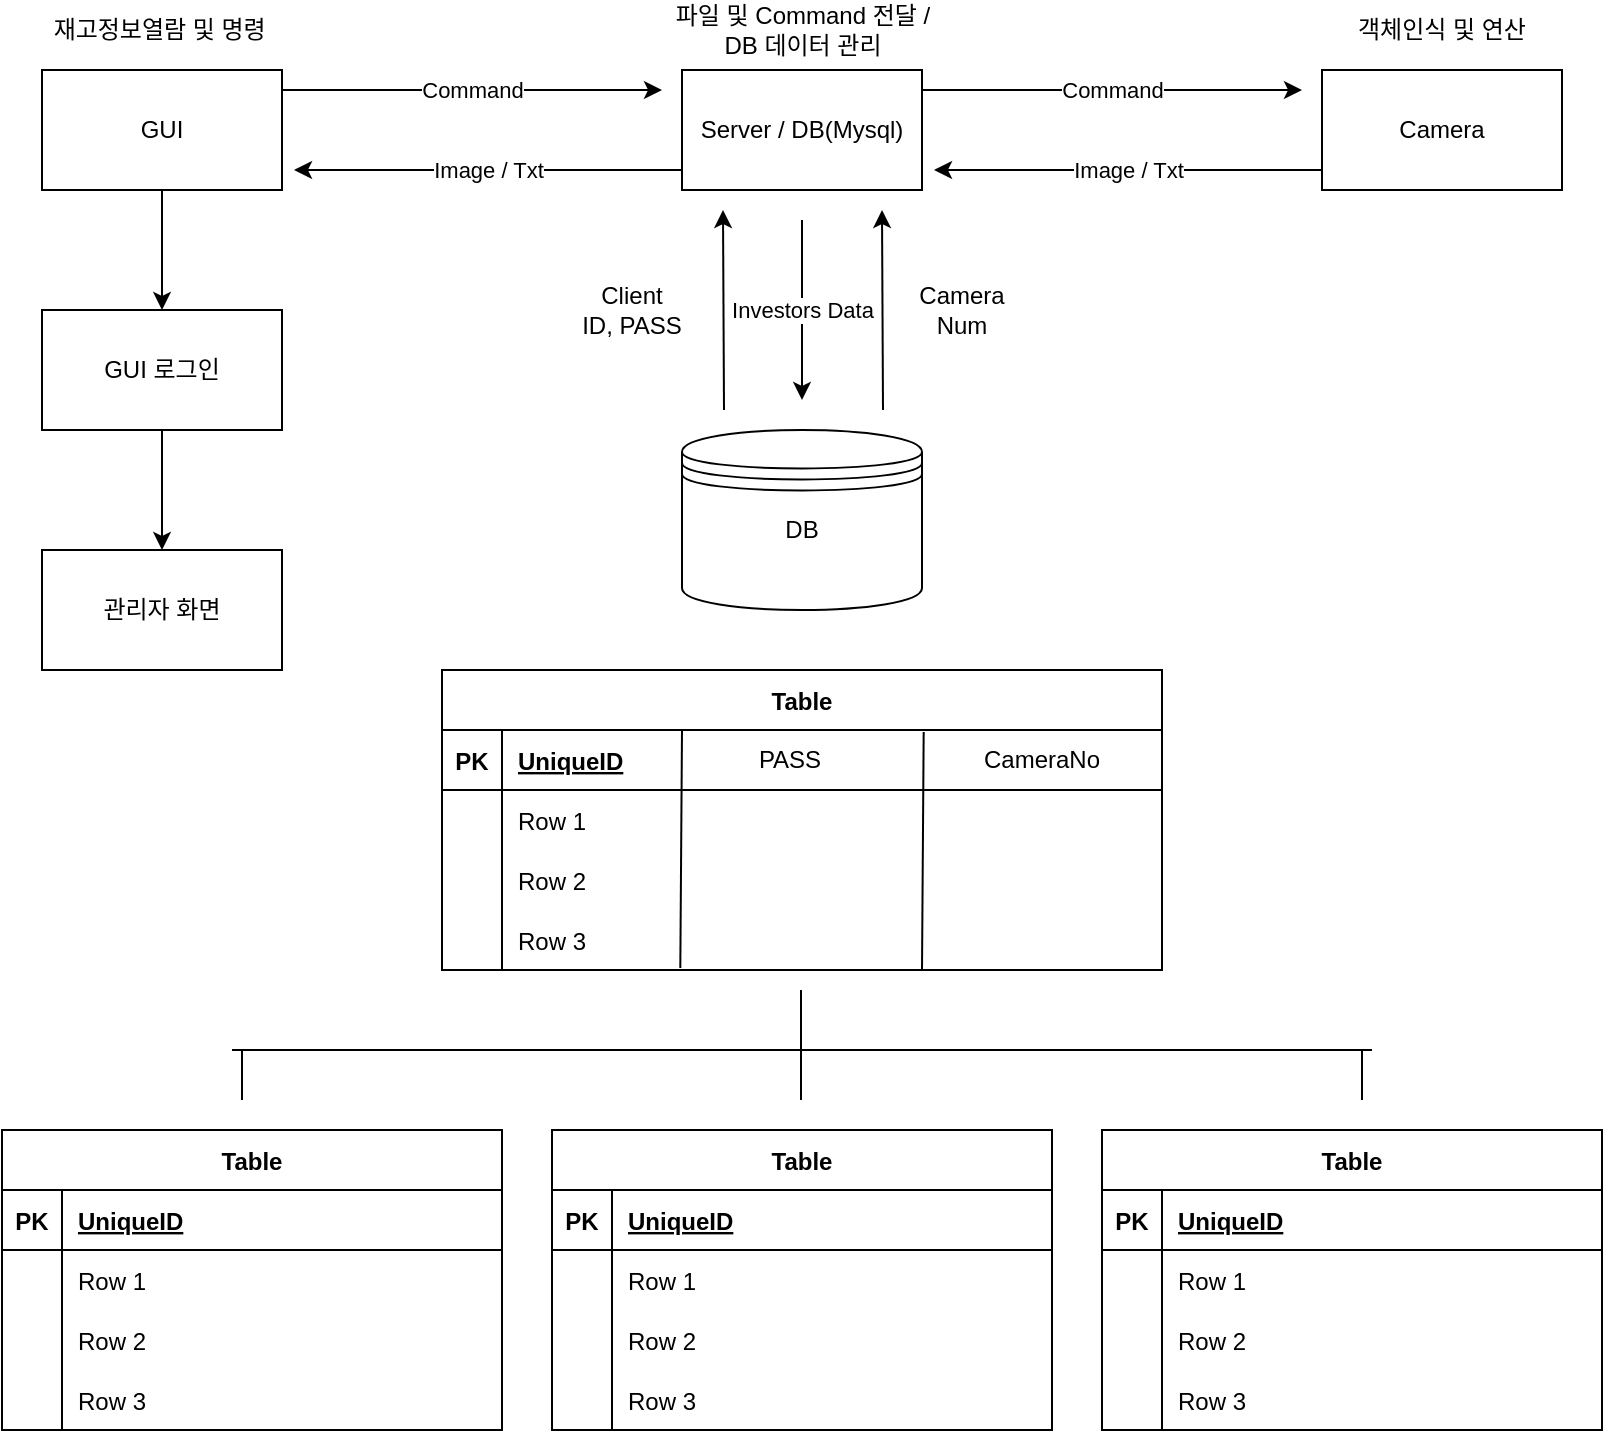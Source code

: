 <mxfile version="14.4.3" type="device"><diagram id="Qzovn9BxkGfQS6PcvdLp" name="Page-1"><mxGraphModel dx="946" dy="621" grid="1" gridSize="10" guides="1" tooltips="1" connect="1" arrows="1" fold="1" page="1" pageScale="1" pageWidth="827" pageHeight="1169" math="0" shadow="0"><root><mxCell id="0"/><mxCell id="1" parent="0"/><mxCell id="JCoJvJHHFaQp3VK7SwU1-2" value="Camera" style="rounded=0;whiteSpace=wrap;html=1;" vertex="1" parent="1"><mxGeometry x="680" y="80" width="120" height="60" as="geometry"/></mxCell><mxCell id="JCoJvJHHFaQp3VK7SwU1-3" value="Server / DB(Mysql)" style="rounded=0;whiteSpace=wrap;html=1;" vertex="1" parent="1"><mxGeometry x="360" y="80" width="120" height="60" as="geometry"/></mxCell><mxCell id="JCoJvJHHFaQp3VK7SwU1-113" value="" style="edgeStyle=orthogonalEdgeStyle;rounded=0;orthogonalLoop=1;jettySize=auto;html=1;" edge="1" parent="1" source="JCoJvJHHFaQp3VK7SwU1-4" target="JCoJvJHHFaQp3VK7SwU1-5"><mxGeometry relative="1" as="geometry"/></mxCell><mxCell id="JCoJvJHHFaQp3VK7SwU1-4" value="GUI" style="rounded=0;whiteSpace=wrap;html=1;" vertex="1" parent="1"><mxGeometry x="40" y="80" width="120" height="60" as="geometry"/></mxCell><mxCell id="JCoJvJHHFaQp3VK7SwU1-114" value="" style="edgeStyle=orthogonalEdgeStyle;rounded=0;orthogonalLoop=1;jettySize=auto;html=1;" edge="1" parent="1" source="JCoJvJHHFaQp3VK7SwU1-5" target="JCoJvJHHFaQp3VK7SwU1-6"><mxGeometry relative="1" as="geometry"/></mxCell><mxCell id="JCoJvJHHFaQp3VK7SwU1-5" value="GUI 로그인" style="rounded=0;whiteSpace=wrap;html=1;" vertex="1" parent="1"><mxGeometry x="40" y="200" width="120" height="60" as="geometry"/></mxCell><mxCell id="JCoJvJHHFaQp3VK7SwU1-6" value="관리자 화면" style="rounded=0;whiteSpace=wrap;html=1;" vertex="1" parent="1"><mxGeometry x="40" y="320" width="120" height="60" as="geometry"/></mxCell><mxCell id="JCoJvJHHFaQp3VK7SwU1-17" value="" style="endArrow=classic;html=1;" edge="1" parent="1"><mxGeometry relative="1" as="geometry"><mxPoint x="480" y="90" as="sourcePoint"/><mxPoint x="670" y="90" as="targetPoint"/></mxGeometry></mxCell><mxCell id="JCoJvJHHFaQp3VK7SwU1-18" value="Command" style="edgeLabel;resizable=0;html=1;align=center;verticalAlign=middle;" connectable="0" vertex="1" parent="JCoJvJHHFaQp3VK7SwU1-17"><mxGeometry relative="1" as="geometry"/></mxCell><mxCell id="JCoJvJHHFaQp3VK7SwU1-19" value="" style="endArrow=classic;html=1;" edge="1" parent="1"><mxGeometry relative="1" as="geometry"><mxPoint x="160" y="90" as="sourcePoint"/><mxPoint x="350" y="90" as="targetPoint"/></mxGeometry></mxCell><mxCell id="JCoJvJHHFaQp3VK7SwU1-20" value="Command" style="edgeLabel;resizable=0;html=1;align=center;verticalAlign=middle;" connectable="0" vertex="1" parent="JCoJvJHHFaQp3VK7SwU1-19"><mxGeometry relative="1" as="geometry"/></mxCell><mxCell id="JCoJvJHHFaQp3VK7SwU1-21" value="" style="endArrow=classic;html=1;" edge="1" parent="1"><mxGeometry relative="1" as="geometry"><mxPoint x="680" y="130" as="sourcePoint"/><mxPoint x="486" y="130" as="targetPoint"/></mxGeometry></mxCell><mxCell id="JCoJvJHHFaQp3VK7SwU1-22" value="Image / Txt" style="edgeLabel;resizable=0;html=1;align=center;verticalAlign=middle;" connectable="0" vertex="1" parent="JCoJvJHHFaQp3VK7SwU1-21"><mxGeometry relative="1" as="geometry"/></mxCell><mxCell id="JCoJvJHHFaQp3VK7SwU1-23" value="" style="endArrow=classic;html=1;" edge="1" parent="1"><mxGeometry relative="1" as="geometry"><mxPoint x="360" y="130" as="sourcePoint"/><mxPoint x="166" y="130" as="targetPoint"/></mxGeometry></mxCell><mxCell id="JCoJvJHHFaQp3VK7SwU1-24" value="Image / Txt" style="edgeLabel;resizable=0;html=1;align=center;verticalAlign=middle;" connectable="0" vertex="1" parent="JCoJvJHHFaQp3VK7SwU1-23"><mxGeometry relative="1" as="geometry"/></mxCell><mxCell id="JCoJvJHHFaQp3VK7SwU1-27" value="" style="shape=datastore;whiteSpace=wrap;html=1;" vertex="1" parent="1"><mxGeometry x="360" y="260" width="120" height="90" as="geometry"/></mxCell><mxCell id="JCoJvJHHFaQp3VK7SwU1-28" value="DB" style="text;html=1;strokeColor=none;fillColor=none;align=center;verticalAlign=middle;whiteSpace=wrap;rounded=0;" vertex="1" parent="1"><mxGeometry x="400" y="300" width="40" height="20" as="geometry"/></mxCell><mxCell id="JCoJvJHHFaQp3VK7SwU1-32" value="Table" style="shape=table;startSize=30;container=1;collapsible=1;childLayout=tableLayout;fixedRows=1;rowLines=0;fontStyle=1;align=center;resizeLast=1;" vertex="1" parent="1"><mxGeometry x="240" y="380" width="360" height="150" as="geometry"/></mxCell><mxCell id="JCoJvJHHFaQp3VK7SwU1-33" value="" style="shape=partialRectangle;collapsible=0;dropTarget=0;pointerEvents=0;fillColor=none;top=0;left=0;bottom=1;right=0;points=[[0,0.5],[1,0.5]];portConstraint=eastwest;" vertex="1" parent="JCoJvJHHFaQp3VK7SwU1-32"><mxGeometry y="30" width="360" height="30" as="geometry"/></mxCell><mxCell id="JCoJvJHHFaQp3VK7SwU1-34" value="PK" style="shape=partialRectangle;connectable=0;fillColor=none;top=0;left=0;bottom=0;right=0;fontStyle=1;overflow=hidden;" vertex="1" parent="JCoJvJHHFaQp3VK7SwU1-33"><mxGeometry width="30" height="30" as="geometry"/></mxCell><mxCell id="JCoJvJHHFaQp3VK7SwU1-35" value="UniqueID" style="shape=partialRectangle;connectable=0;fillColor=none;top=0;left=0;bottom=0;right=0;align=left;spacingLeft=6;fontStyle=5;overflow=hidden;" vertex="1" parent="JCoJvJHHFaQp3VK7SwU1-33"><mxGeometry x="30" width="330" height="30" as="geometry"/></mxCell><mxCell id="JCoJvJHHFaQp3VK7SwU1-36" value="" style="shape=partialRectangle;collapsible=0;dropTarget=0;pointerEvents=0;fillColor=none;top=0;left=0;bottom=0;right=0;points=[[0,0.5],[1,0.5]];portConstraint=eastwest;" vertex="1" parent="JCoJvJHHFaQp3VK7SwU1-32"><mxGeometry y="60" width="360" height="30" as="geometry"/></mxCell><mxCell id="JCoJvJHHFaQp3VK7SwU1-37" value="" style="shape=partialRectangle;connectable=0;fillColor=none;top=0;left=0;bottom=0;right=0;editable=1;overflow=hidden;" vertex="1" parent="JCoJvJHHFaQp3VK7SwU1-36"><mxGeometry width="30" height="30" as="geometry"/></mxCell><mxCell id="JCoJvJHHFaQp3VK7SwU1-38" value="Row 1" style="shape=partialRectangle;connectable=0;fillColor=none;top=0;left=0;bottom=0;right=0;align=left;spacingLeft=6;overflow=hidden;" vertex="1" parent="JCoJvJHHFaQp3VK7SwU1-36"><mxGeometry x="30" width="330" height="30" as="geometry"/></mxCell><mxCell id="JCoJvJHHFaQp3VK7SwU1-39" value="" style="shape=partialRectangle;collapsible=0;dropTarget=0;pointerEvents=0;fillColor=none;top=0;left=0;bottom=0;right=0;points=[[0,0.5],[1,0.5]];portConstraint=eastwest;" vertex="1" parent="JCoJvJHHFaQp3VK7SwU1-32"><mxGeometry y="90" width="360" height="30" as="geometry"/></mxCell><mxCell id="JCoJvJHHFaQp3VK7SwU1-40" value="" style="shape=partialRectangle;connectable=0;fillColor=none;top=0;left=0;bottom=0;right=0;editable=1;overflow=hidden;" vertex="1" parent="JCoJvJHHFaQp3VK7SwU1-39"><mxGeometry width="30" height="30" as="geometry"/></mxCell><mxCell id="JCoJvJHHFaQp3VK7SwU1-41" value="Row 2" style="shape=partialRectangle;connectable=0;fillColor=none;top=0;left=0;bottom=0;right=0;align=left;spacingLeft=6;overflow=hidden;" vertex="1" parent="JCoJvJHHFaQp3VK7SwU1-39"><mxGeometry x="30" width="330" height="30" as="geometry"/></mxCell><mxCell id="JCoJvJHHFaQp3VK7SwU1-42" value="" style="shape=partialRectangle;collapsible=0;dropTarget=0;pointerEvents=0;fillColor=none;top=0;left=0;bottom=0;right=0;points=[[0,0.5],[1,0.5]];portConstraint=eastwest;" vertex="1" parent="JCoJvJHHFaQp3VK7SwU1-32"><mxGeometry y="120" width="360" height="30" as="geometry"/></mxCell><mxCell id="JCoJvJHHFaQp3VK7SwU1-43" value="" style="shape=partialRectangle;connectable=0;fillColor=none;top=0;left=0;bottom=0;right=0;editable=1;overflow=hidden;" vertex="1" parent="JCoJvJHHFaQp3VK7SwU1-42"><mxGeometry width="30" height="30" as="geometry"/></mxCell><mxCell id="JCoJvJHHFaQp3VK7SwU1-44" value="Row 3" style="shape=partialRectangle;connectable=0;fillColor=none;top=0;left=0;bottom=0;right=0;align=left;spacingLeft=6;overflow=hidden;" vertex="1" parent="JCoJvJHHFaQp3VK7SwU1-42"><mxGeometry x="30" width="330" height="30" as="geometry"/></mxCell><mxCell id="JCoJvJHHFaQp3VK7SwU1-58" value="Table" style="shape=table;startSize=30;container=1;collapsible=1;childLayout=tableLayout;fixedRows=1;rowLines=0;fontStyle=1;align=center;resizeLast=1;" vertex="1" parent="1"><mxGeometry x="295" y="610" width="250" height="150" as="geometry"/></mxCell><mxCell id="JCoJvJHHFaQp3VK7SwU1-59" value="" style="shape=partialRectangle;collapsible=0;dropTarget=0;pointerEvents=0;fillColor=none;top=0;left=0;bottom=1;right=0;points=[[0,0.5],[1,0.5]];portConstraint=eastwest;" vertex="1" parent="JCoJvJHHFaQp3VK7SwU1-58"><mxGeometry y="30" width="250" height="30" as="geometry"/></mxCell><mxCell id="JCoJvJHHFaQp3VK7SwU1-60" value="PK" style="shape=partialRectangle;connectable=0;fillColor=none;top=0;left=0;bottom=0;right=0;fontStyle=1;overflow=hidden;" vertex="1" parent="JCoJvJHHFaQp3VK7SwU1-59"><mxGeometry width="30" height="30" as="geometry"/></mxCell><mxCell id="JCoJvJHHFaQp3VK7SwU1-61" value="UniqueID" style="shape=partialRectangle;connectable=0;fillColor=none;top=0;left=0;bottom=0;right=0;align=left;spacingLeft=6;fontStyle=5;overflow=hidden;" vertex="1" parent="JCoJvJHHFaQp3VK7SwU1-59"><mxGeometry x="30" width="220" height="30" as="geometry"/></mxCell><mxCell id="JCoJvJHHFaQp3VK7SwU1-62" value="" style="shape=partialRectangle;collapsible=0;dropTarget=0;pointerEvents=0;fillColor=none;top=0;left=0;bottom=0;right=0;points=[[0,0.5],[1,0.5]];portConstraint=eastwest;" vertex="1" parent="JCoJvJHHFaQp3VK7SwU1-58"><mxGeometry y="60" width="250" height="30" as="geometry"/></mxCell><mxCell id="JCoJvJHHFaQp3VK7SwU1-63" value="" style="shape=partialRectangle;connectable=0;fillColor=none;top=0;left=0;bottom=0;right=0;editable=1;overflow=hidden;" vertex="1" parent="JCoJvJHHFaQp3VK7SwU1-62"><mxGeometry width="30" height="30" as="geometry"/></mxCell><mxCell id="JCoJvJHHFaQp3VK7SwU1-64" value="Row 1" style="shape=partialRectangle;connectable=0;fillColor=none;top=0;left=0;bottom=0;right=0;align=left;spacingLeft=6;overflow=hidden;" vertex="1" parent="JCoJvJHHFaQp3VK7SwU1-62"><mxGeometry x="30" width="220" height="30" as="geometry"/></mxCell><mxCell id="JCoJvJHHFaQp3VK7SwU1-65" value="" style="shape=partialRectangle;collapsible=0;dropTarget=0;pointerEvents=0;fillColor=none;top=0;left=0;bottom=0;right=0;points=[[0,0.5],[1,0.5]];portConstraint=eastwest;" vertex="1" parent="JCoJvJHHFaQp3VK7SwU1-58"><mxGeometry y="90" width="250" height="30" as="geometry"/></mxCell><mxCell id="JCoJvJHHFaQp3VK7SwU1-66" value="" style="shape=partialRectangle;connectable=0;fillColor=none;top=0;left=0;bottom=0;right=0;editable=1;overflow=hidden;" vertex="1" parent="JCoJvJHHFaQp3VK7SwU1-65"><mxGeometry width="30" height="30" as="geometry"/></mxCell><mxCell id="JCoJvJHHFaQp3VK7SwU1-67" value="Row 2" style="shape=partialRectangle;connectable=0;fillColor=none;top=0;left=0;bottom=0;right=0;align=left;spacingLeft=6;overflow=hidden;" vertex="1" parent="JCoJvJHHFaQp3VK7SwU1-65"><mxGeometry x="30" width="220" height="30" as="geometry"/></mxCell><mxCell id="JCoJvJHHFaQp3VK7SwU1-68" value="" style="shape=partialRectangle;collapsible=0;dropTarget=0;pointerEvents=0;fillColor=none;top=0;left=0;bottom=0;right=0;points=[[0,0.5],[1,0.5]];portConstraint=eastwest;" vertex="1" parent="JCoJvJHHFaQp3VK7SwU1-58"><mxGeometry y="120" width="250" height="30" as="geometry"/></mxCell><mxCell id="JCoJvJHHFaQp3VK7SwU1-69" value="" style="shape=partialRectangle;connectable=0;fillColor=none;top=0;left=0;bottom=0;right=0;editable=1;overflow=hidden;" vertex="1" parent="JCoJvJHHFaQp3VK7SwU1-68"><mxGeometry width="30" height="30" as="geometry"/></mxCell><mxCell id="JCoJvJHHFaQp3VK7SwU1-70" value="Row 3" style="shape=partialRectangle;connectable=0;fillColor=none;top=0;left=0;bottom=0;right=0;align=left;spacingLeft=6;overflow=hidden;" vertex="1" parent="JCoJvJHHFaQp3VK7SwU1-68"><mxGeometry x="30" width="220" height="30" as="geometry"/></mxCell><mxCell id="JCoJvJHHFaQp3VK7SwU1-71" value="Table" style="shape=table;startSize=30;container=1;collapsible=1;childLayout=tableLayout;fixedRows=1;rowLines=0;fontStyle=1;align=center;resizeLast=1;" vertex="1" parent="1"><mxGeometry x="20" y="610" width="250" height="150" as="geometry"/></mxCell><mxCell id="JCoJvJHHFaQp3VK7SwU1-72" value="" style="shape=partialRectangle;collapsible=0;dropTarget=0;pointerEvents=0;fillColor=none;top=0;left=0;bottom=1;right=0;points=[[0,0.5],[1,0.5]];portConstraint=eastwest;" vertex="1" parent="JCoJvJHHFaQp3VK7SwU1-71"><mxGeometry y="30" width="250" height="30" as="geometry"/></mxCell><mxCell id="JCoJvJHHFaQp3VK7SwU1-73" value="PK" style="shape=partialRectangle;connectable=0;fillColor=none;top=0;left=0;bottom=0;right=0;fontStyle=1;overflow=hidden;" vertex="1" parent="JCoJvJHHFaQp3VK7SwU1-72"><mxGeometry width="30" height="30" as="geometry"/></mxCell><mxCell id="JCoJvJHHFaQp3VK7SwU1-74" value="UniqueID" style="shape=partialRectangle;connectable=0;fillColor=none;top=0;left=0;bottom=0;right=0;align=left;spacingLeft=6;fontStyle=5;overflow=hidden;" vertex="1" parent="JCoJvJHHFaQp3VK7SwU1-72"><mxGeometry x="30" width="220" height="30" as="geometry"/></mxCell><mxCell id="JCoJvJHHFaQp3VK7SwU1-75" value="" style="shape=partialRectangle;collapsible=0;dropTarget=0;pointerEvents=0;fillColor=none;top=0;left=0;bottom=0;right=0;points=[[0,0.5],[1,0.5]];portConstraint=eastwest;" vertex="1" parent="JCoJvJHHFaQp3VK7SwU1-71"><mxGeometry y="60" width="250" height="30" as="geometry"/></mxCell><mxCell id="JCoJvJHHFaQp3VK7SwU1-76" value="" style="shape=partialRectangle;connectable=0;fillColor=none;top=0;left=0;bottom=0;right=0;editable=1;overflow=hidden;" vertex="1" parent="JCoJvJHHFaQp3VK7SwU1-75"><mxGeometry width="30" height="30" as="geometry"/></mxCell><mxCell id="JCoJvJHHFaQp3VK7SwU1-77" value="Row 1" style="shape=partialRectangle;connectable=0;fillColor=none;top=0;left=0;bottom=0;right=0;align=left;spacingLeft=6;overflow=hidden;" vertex="1" parent="JCoJvJHHFaQp3VK7SwU1-75"><mxGeometry x="30" width="220" height="30" as="geometry"/></mxCell><mxCell id="JCoJvJHHFaQp3VK7SwU1-78" value="" style="shape=partialRectangle;collapsible=0;dropTarget=0;pointerEvents=0;fillColor=none;top=0;left=0;bottom=0;right=0;points=[[0,0.5],[1,0.5]];portConstraint=eastwest;" vertex="1" parent="JCoJvJHHFaQp3VK7SwU1-71"><mxGeometry y="90" width="250" height="30" as="geometry"/></mxCell><mxCell id="JCoJvJHHFaQp3VK7SwU1-79" value="" style="shape=partialRectangle;connectable=0;fillColor=none;top=0;left=0;bottom=0;right=0;editable=1;overflow=hidden;" vertex="1" parent="JCoJvJHHFaQp3VK7SwU1-78"><mxGeometry width="30" height="30" as="geometry"/></mxCell><mxCell id="JCoJvJHHFaQp3VK7SwU1-80" value="Row 2" style="shape=partialRectangle;connectable=0;fillColor=none;top=0;left=0;bottom=0;right=0;align=left;spacingLeft=6;overflow=hidden;" vertex="1" parent="JCoJvJHHFaQp3VK7SwU1-78"><mxGeometry x="30" width="220" height="30" as="geometry"/></mxCell><mxCell id="JCoJvJHHFaQp3VK7SwU1-81" value="" style="shape=partialRectangle;collapsible=0;dropTarget=0;pointerEvents=0;fillColor=none;top=0;left=0;bottom=0;right=0;points=[[0,0.5],[1,0.5]];portConstraint=eastwest;" vertex="1" parent="JCoJvJHHFaQp3VK7SwU1-71"><mxGeometry y="120" width="250" height="30" as="geometry"/></mxCell><mxCell id="JCoJvJHHFaQp3VK7SwU1-82" value="" style="shape=partialRectangle;connectable=0;fillColor=none;top=0;left=0;bottom=0;right=0;editable=1;overflow=hidden;" vertex="1" parent="JCoJvJHHFaQp3VK7SwU1-81"><mxGeometry width="30" height="30" as="geometry"/></mxCell><mxCell id="JCoJvJHHFaQp3VK7SwU1-83" value="Row 3" style="shape=partialRectangle;connectable=0;fillColor=none;top=0;left=0;bottom=0;right=0;align=left;spacingLeft=6;overflow=hidden;" vertex="1" parent="JCoJvJHHFaQp3VK7SwU1-81"><mxGeometry x="30" width="220" height="30" as="geometry"/></mxCell><mxCell id="JCoJvJHHFaQp3VK7SwU1-84" value="Table" style="shape=table;startSize=30;container=1;collapsible=1;childLayout=tableLayout;fixedRows=1;rowLines=0;fontStyle=1;align=center;resizeLast=1;" vertex="1" parent="1"><mxGeometry x="570" y="610" width="250" height="150" as="geometry"/></mxCell><mxCell id="JCoJvJHHFaQp3VK7SwU1-85" value="" style="shape=partialRectangle;collapsible=0;dropTarget=0;pointerEvents=0;fillColor=none;top=0;left=0;bottom=1;right=0;points=[[0,0.5],[1,0.5]];portConstraint=eastwest;" vertex="1" parent="JCoJvJHHFaQp3VK7SwU1-84"><mxGeometry y="30" width="250" height="30" as="geometry"/></mxCell><mxCell id="JCoJvJHHFaQp3VK7SwU1-86" value="PK" style="shape=partialRectangle;connectable=0;fillColor=none;top=0;left=0;bottom=0;right=0;fontStyle=1;overflow=hidden;" vertex="1" parent="JCoJvJHHFaQp3VK7SwU1-85"><mxGeometry width="30" height="30" as="geometry"/></mxCell><mxCell id="JCoJvJHHFaQp3VK7SwU1-87" value="UniqueID" style="shape=partialRectangle;connectable=0;fillColor=none;top=0;left=0;bottom=0;right=0;align=left;spacingLeft=6;fontStyle=5;overflow=hidden;" vertex="1" parent="JCoJvJHHFaQp3VK7SwU1-85"><mxGeometry x="30" width="220" height="30" as="geometry"/></mxCell><mxCell id="JCoJvJHHFaQp3VK7SwU1-88" value="" style="shape=partialRectangle;collapsible=0;dropTarget=0;pointerEvents=0;fillColor=none;top=0;left=0;bottom=0;right=0;points=[[0,0.5],[1,0.5]];portConstraint=eastwest;" vertex="1" parent="JCoJvJHHFaQp3VK7SwU1-84"><mxGeometry y="60" width="250" height="30" as="geometry"/></mxCell><mxCell id="JCoJvJHHFaQp3VK7SwU1-89" value="" style="shape=partialRectangle;connectable=0;fillColor=none;top=0;left=0;bottom=0;right=0;editable=1;overflow=hidden;" vertex="1" parent="JCoJvJHHFaQp3VK7SwU1-88"><mxGeometry width="30" height="30" as="geometry"/></mxCell><mxCell id="JCoJvJHHFaQp3VK7SwU1-90" value="Row 1" style="shape=partialRectangle;connectable=0;fillColor=none;top=0;left=0;bottom=0;right=0;align=left;spacingLeft=6;overflow=hidden;" vertex="1" parent="JCoJvJHHFaQp3VK7SwU1-88"><mxGeometry x="30" width="220" height="30" as="geometry"/></mxCell><mxCell id="JCoJvJHHFaQp3VK7SwU1-91" value="" style="shape=partialRectangle;collapsible=0;dropTarget=0;pointerEvents=0;fillColor=none;top=0;left=0;bottom=0;right=0;points=[[0,0.5],[1,0.5]];portConstraint=eastwest;" vertex="1" parent="JCoJvJHHFaQp3VK7SwU1-84"><mxGeometry y="90" width="250" height="30" as="geometry"/></mxCell><mxCell id="JCoJvJHHFaQp3VK7SwU1-92" value="" style="shape=partialRectangle;connectable=0;fillColor=none;top=0;left=0;bottom=0;right=0;editable=1;overflow=hidden;" vertex="1" parent="JCoJvJHHFaQp3VK7SwU1-91"><mxGeometry width="30" height="30" as="geometry"/></mxCell><mxCell id="JCoJvJHHFaQp3VK7SwU1-93" value="Row 2" style="shape=partialRectangle;connectable=0;fillColor=none;top=0;left=0;bottom=0;right=0;align=left;spacingLeft=6;overflow=hidden;" vertex="1" parent="JCoJvJHHFaQp3VK7SwU1-91"><mxGeometry x="30" width="220" height="30" as="geometry"/></mxCell><mxCell id="JCoJvJHHFaQp3VK7SwU1-94" value="" style="shape=partialRectangle;collapsible=0;dropTarget=0;pointerEvents=0;fillColor=none;top=0;left=0;bottom=0;right=0;points=[[0,0.5],[1,0.5]];portConstraint=eastwest;" vertex="1" parent="JCoJvJHHFaQp3VK7SwU1-84"><mxGeometry y="120" width="250" height="30" as="geometry"/></mxCell><mxCell id="JCoJvJHHFaQp3VK7SwU1-95" value="" style="shape=partialRectangle;connectable=0;fillColor=none;top=0;left=0;bottom=0;right=0;editable=1;overflow=hidden;" vertex="1" parent="JCoJvJHHFaQp3VK7SwU1-94"><mxGeometry width="30" height="30" as="geometry"/></mxCell><mxCell id="JCoJvJHHFaQp3VK7SwU1-96" value="Row 3" style="shape=partialRectangle;connectable=0;fillColor=none;top=0;left=0;bottom=0;right=0;align=left;spacingLeft=6;overflow=hidden;" vertex="1" parent="JCoJvJHHFaQp3VK7SwU1-94"><mxGeometry x="30" width="220" height="30" as="geometry"/></mxCell><mxCell id="JCoJvJHHFaQp3VK7SwU1-98" value="" style="endArrow=none;html=1;" edge="1" parent="1"><mxGeometry width="50" height="50" relative="1" as="geometry"><mxPoint x="419.5" y="595" as="sourcePoint"/><mxPoint x="419.5" y="540" as="targetPoint"/></mxGeometry></mxCell><mxCell id="JCoJvJHHFaQp3VK7SwU1-99" value="" style="endArrow=none;html=1;" edge="1" parent="1"><mxGeometry width="50" height="50" relative="1" as="geometry"><mxPoint x="135" y="570" as="sourcePoint"/><mxPoint x="705" y="570" as="targetPoint"/></mxGeometry></mxCell><mxCell id="JCoJvJHHFaQp3VK7SwU1-100" value="" style="endArrow=none;html=1;" edge="1" parent="1"><mxGeometry width="50" height="50" relative="1" as="geometry"><mxPoint x="700" y="595" as="sourcePoint"/><mxPoint x="700" y="570" as="targetPoint"/></mxGeometry></mxCell><mxCell id="JCoJvJHHFaQp3VK7SwU1-101" value="" style="endArrow=none;html=1;" edge="1" parent="1"><mxGeometry width="50" height="50" relative="1" as="geometry"><mxPoint x="140" y="595" as="sourcePoint"/><mxPoint x="140" y="570" as="targetPoint"/></mxGeometry></mxCell><mxCell id="JCoJvJHHFaQp3VK7SwU1-102" value="객체인식 및 연산" style="text;html=1;strokeColor=none;fillColor=none;align=center;verticalAlign=middle;whiteSpace=wrap;rounded=0;" vertex="1" parent="1"><mxGeometry x="695" y="50" width="90" height="20" as="geometry"/></mxCell><mxCell id="JCoJvJHHFaQp3VK7SwU1-103" value="" style="endArrow=none;html=1;exitX=0.331;exitY=0.967;exitDx=0;exitDy=0;exitPerimeter=0;" edge="1" parent="1" source="JCoJvJHHFaQp3VK7SwU1-42"><mxGeometry width="50" height="50" relative="1" as="geometry"><mxPoint x="310" y="460" as="sourcePoint"/><mxPoint x="360" y="410" as="targetPoint"/></mxGeometry></mxCell><mxCell id="JCoJvJHHFaQp3VK7SwU1-104" value="" style="endArrow=none;html=1;exitX=0.331;exitY=0.967;exitDx=0;exitDy=0;exitPerimeter=0;" edge="1" parent="1"><mxGeometry width="50" height="50" relative="1" as="geometry"><mxPoint x="480.0" y="530" as="sourcePoint"/><mxPoint x="480.84" y="410.99" as="targetPoint"/></mxGeometry></mxCell><mxCell id="JCoJvJHHFaQp3VK7SwU1-105" value="PASS" style="text;html=1;strokeColor=none;fillColor=none;align=center;verticalAlign=middle;whiteSpace=wrap;rounded=0;" vertex="1" parent="1"><mxGeometry x="394" y="415" width="40" height="20" as="geometry"/></mxCell><mxCell id="JCoJvJHHFaQp3VK7SwU1-106" value="CameraNo" style="text;html=1;strokeColor=none;fillColor=none;align=center;verticalAlign=middle;whiteSpace=wrap;rounded=0;" vertex="1" parent="1"><mxGeometry x="520" y="415" width="40" height="20" as="geometry"/></mxCell><mxCell id="JCoJvJHHFaQp3VK7SwU1-107" value="파일 및 Command 전달 / DB 데이터 관리" style="text;html=1;strokeColor=none;fillColor=none;align=center;verticalAlign=middle;whiteSpace=wrap;rounded=0;" vertex="1" parent="1"><mxGeometry x="352.5" y="50" width="135" height="20" as="geometry"/></mxCell><mxCell id="JCoJvJHHFaQp3VK7SwU1-108" value="재고정보열람 및 명령&amp;nbsp;" style="text;html=1;strokeColor=none;fillColor=none;align=center;verticalAlign=middle;whiteSpace=wrap;rounded=0;" vertex="1" parent="1"><mxGeometry x="42.5" y="50" width="115" height="20" as="geometry"/></mxCell><mxCell id="JCoJvJHHFaQp3VK7SwU1-115" value="" style="endArrow=classic;html=1;" edge="1" parent="1"><mxGeometry width="50" height="50" relative="1" as="geometry"><mxPoint x="381" y="250" as="sourcePoint"/><mxPoint x="380.5" y="150" as="targetPoint"/></mxGeometry></mxCell><mxCell id="JCoJvJHHFaQp3VK7SwU1-116" value="" style="endArrow=classic;html=1;" edge="1" parent="1"><mxGeometry width="50" height="50" relative="1" as="geometry"><mxPoint x="460.5" y="250" as="sourcePoint"/><mxPoint x="460" y="150" as="targetPoint"/></mxGeometry></mxCell><mxCell id="JCoJvJHHFaQp3VK7SwU1-117" value="Client &lt;br&gt;ID, PASS" style="text;html=1;strokeColor=none;fillColor=none;align=center;verticalAlign=middle;whiteSpace=wrap;rounded=0;" vertex="1" parent="1"><mxGeometry x="300" y="190" width="70" height="20" as="geometry"/></mxCell><mxCell id="JCoJvJHHFaQp3VK7SwU1-118" value="Camera&lt;br&gt;Num" style="text;html=1;strokeColor=none;fillColor=none;align=center;verticalAlign=middle;whiteSpace=wrap;rounded=0;" vertex="1" parent="1"><mxGeometry x="480" y="190" width="40" height="20" as="geometry"/></mxCell><mxCell id="JCoJvJHHFaQp3VK7SwU1-120" value="" style="endArrow=classic;html=1;" edge="1" parent="1"><mxGeometry relative="1" as="geometry"><mxPoint x="420" y="155" as="sourcePoint"/><mxPoint x="420" y="245" as="targetPoint"/></mxGeometry></mxCell><mxCell id="JCoJvJHHFaQp3VK7SwU1-121" value="Investors Data" style="edgeLabel;resizable=0;html=1;align=center;verticalAlign=middle;" connectable="0" vertex="1" parent="JCoJvJHHFaQp3VK7SwU1-120"><mxGeometry relative="1" as="geometry"/></mxCell></root></mxGraphModel></diagram></mxfile>